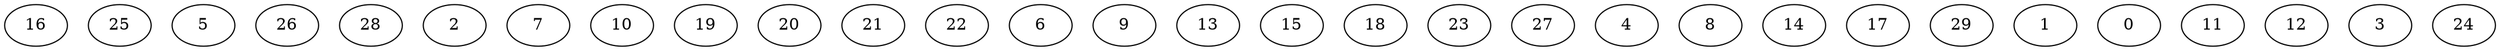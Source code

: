digraph "Independent_Nodes_30_WeightType_Random#4" {
	graph ["Duplicate states"=0,
		GraphType=Independent,
		"Max states in OPEN"=0,
		Modes="120000ms; topo-ordered tasks, ; Pruning: task equivalence, fixed order ready list, ; F-value: ; Optimisation: best schedule length (\
SL) optimisation on equal, ",
		NumberOfTasks=30,
		"Pruned using list schedule length"=7573,
		"States removed from OPEN"=0,
		TargetSystem="Homogeneous-2",
		"Time to schedule (ms)"=242,
		"Total idle time"=0,
		"Total schedule length"=101,
		"Total sequential time"=202,
		"Total states created"=19811
	];
	16	["Finish time"=10,
		Processor=0,
		"Start time"=0,
		Weight=10];
	25	["Finish time"=10,
		Processor=1,
		"Start time"=0,
		Weight=10];
	5	["Finish time"=19,
		Processor=0,
		"Start time"=10,
		Weight=9];
	26	["Finish time"=19,
		Processor=1,
		"Start time"=10,
		Weight=9];
	28	["Finish time"=28,
		Processor=0,
		"Start time"=19,
		Weight=9];
	2	["Finish time"=27,
		Processor=1,
		"Start time"=19,
		Weight=8];
	7	["Finish time"=35,
		Processor=1,
		"Start time"=27,
		Weight=8];
	10	["Finish time"=36,
		Processor=0,
		"Start time"=28,
		Weight=8];
	19	["Finish time"=43,
		Processor=1,
		"Start time"=35,
		Weight=8];
	20	["Finish time"=44,
		Processor=0,
		"Start time"=36,
		Weight=8];
	21	["Finish time"=51,
		Processor=1,
		"Start time"=43,
		Weight=8];
	22	["Finish time"=52,
		Processor=0,
		"Start time"=44,
		Weight=8];
	6	["Finish time"=58,
		Processor=1,
		"Start time"=51,
		Weight=7];
	9	["Finish time"=59,
		Processor=0,
		"Start time"=52,
		Weight=7];
	13	["Finish time"=65,
		Processor=1,
		"Start time"=58,
		Weight=7];
	15	["Finish time"=66,
		Processor=0,
		"Start time"=59,
		Weight=7];
	18	["Finish time"=72,
		Processor=1,
		"Start time"=65,
		Weight=7];
	23	["Finish time"=73,
		Processor=0,
		"Start time"=66,
		Weight=7];
	27	["Finish time"=79,
		Processor=1,
		"Start time"=72,
		Weight=7];
	4	["Finish time"=79,
		Processor=0,
		"Start time"=73,
		Weight=6];
	8	["Finish time"=85,
		Processor=0,
		"Start time"=79,
		Weight=6];
	14	["Finish time"=85,
		Processor=1,
		"Start time"=79,
		Weight=6];
	17	["Finish time"=91,
		Processor=0,
		"Start time"=85,
		Weight=6];
	29	["Finish time"=91,
		Processor=1,
		"Start time"=85,
		Weight=6];
	1	["Finish time"=96,
		Processor=0,
		"Start time"=91,
		Weight=5];
	0	["Finish time"=95,
		Processor=1,
		"Start time"=91,
		Weight=4];
	11	["Finish time"=99,
		Processor=1,
		"Start time"=95,
		Weight=4];
	12	["Finish time"=99,
		Processor=0,
		"Start time"=96,
		Weight=3];
	3	["Finish time"=101,
		Processor=0,
		"Start time"=99,
		Weight=2];
	24	["Finish time"=101,
		Processor=1,
		"Start time"=99,
		Weight=2];
}
